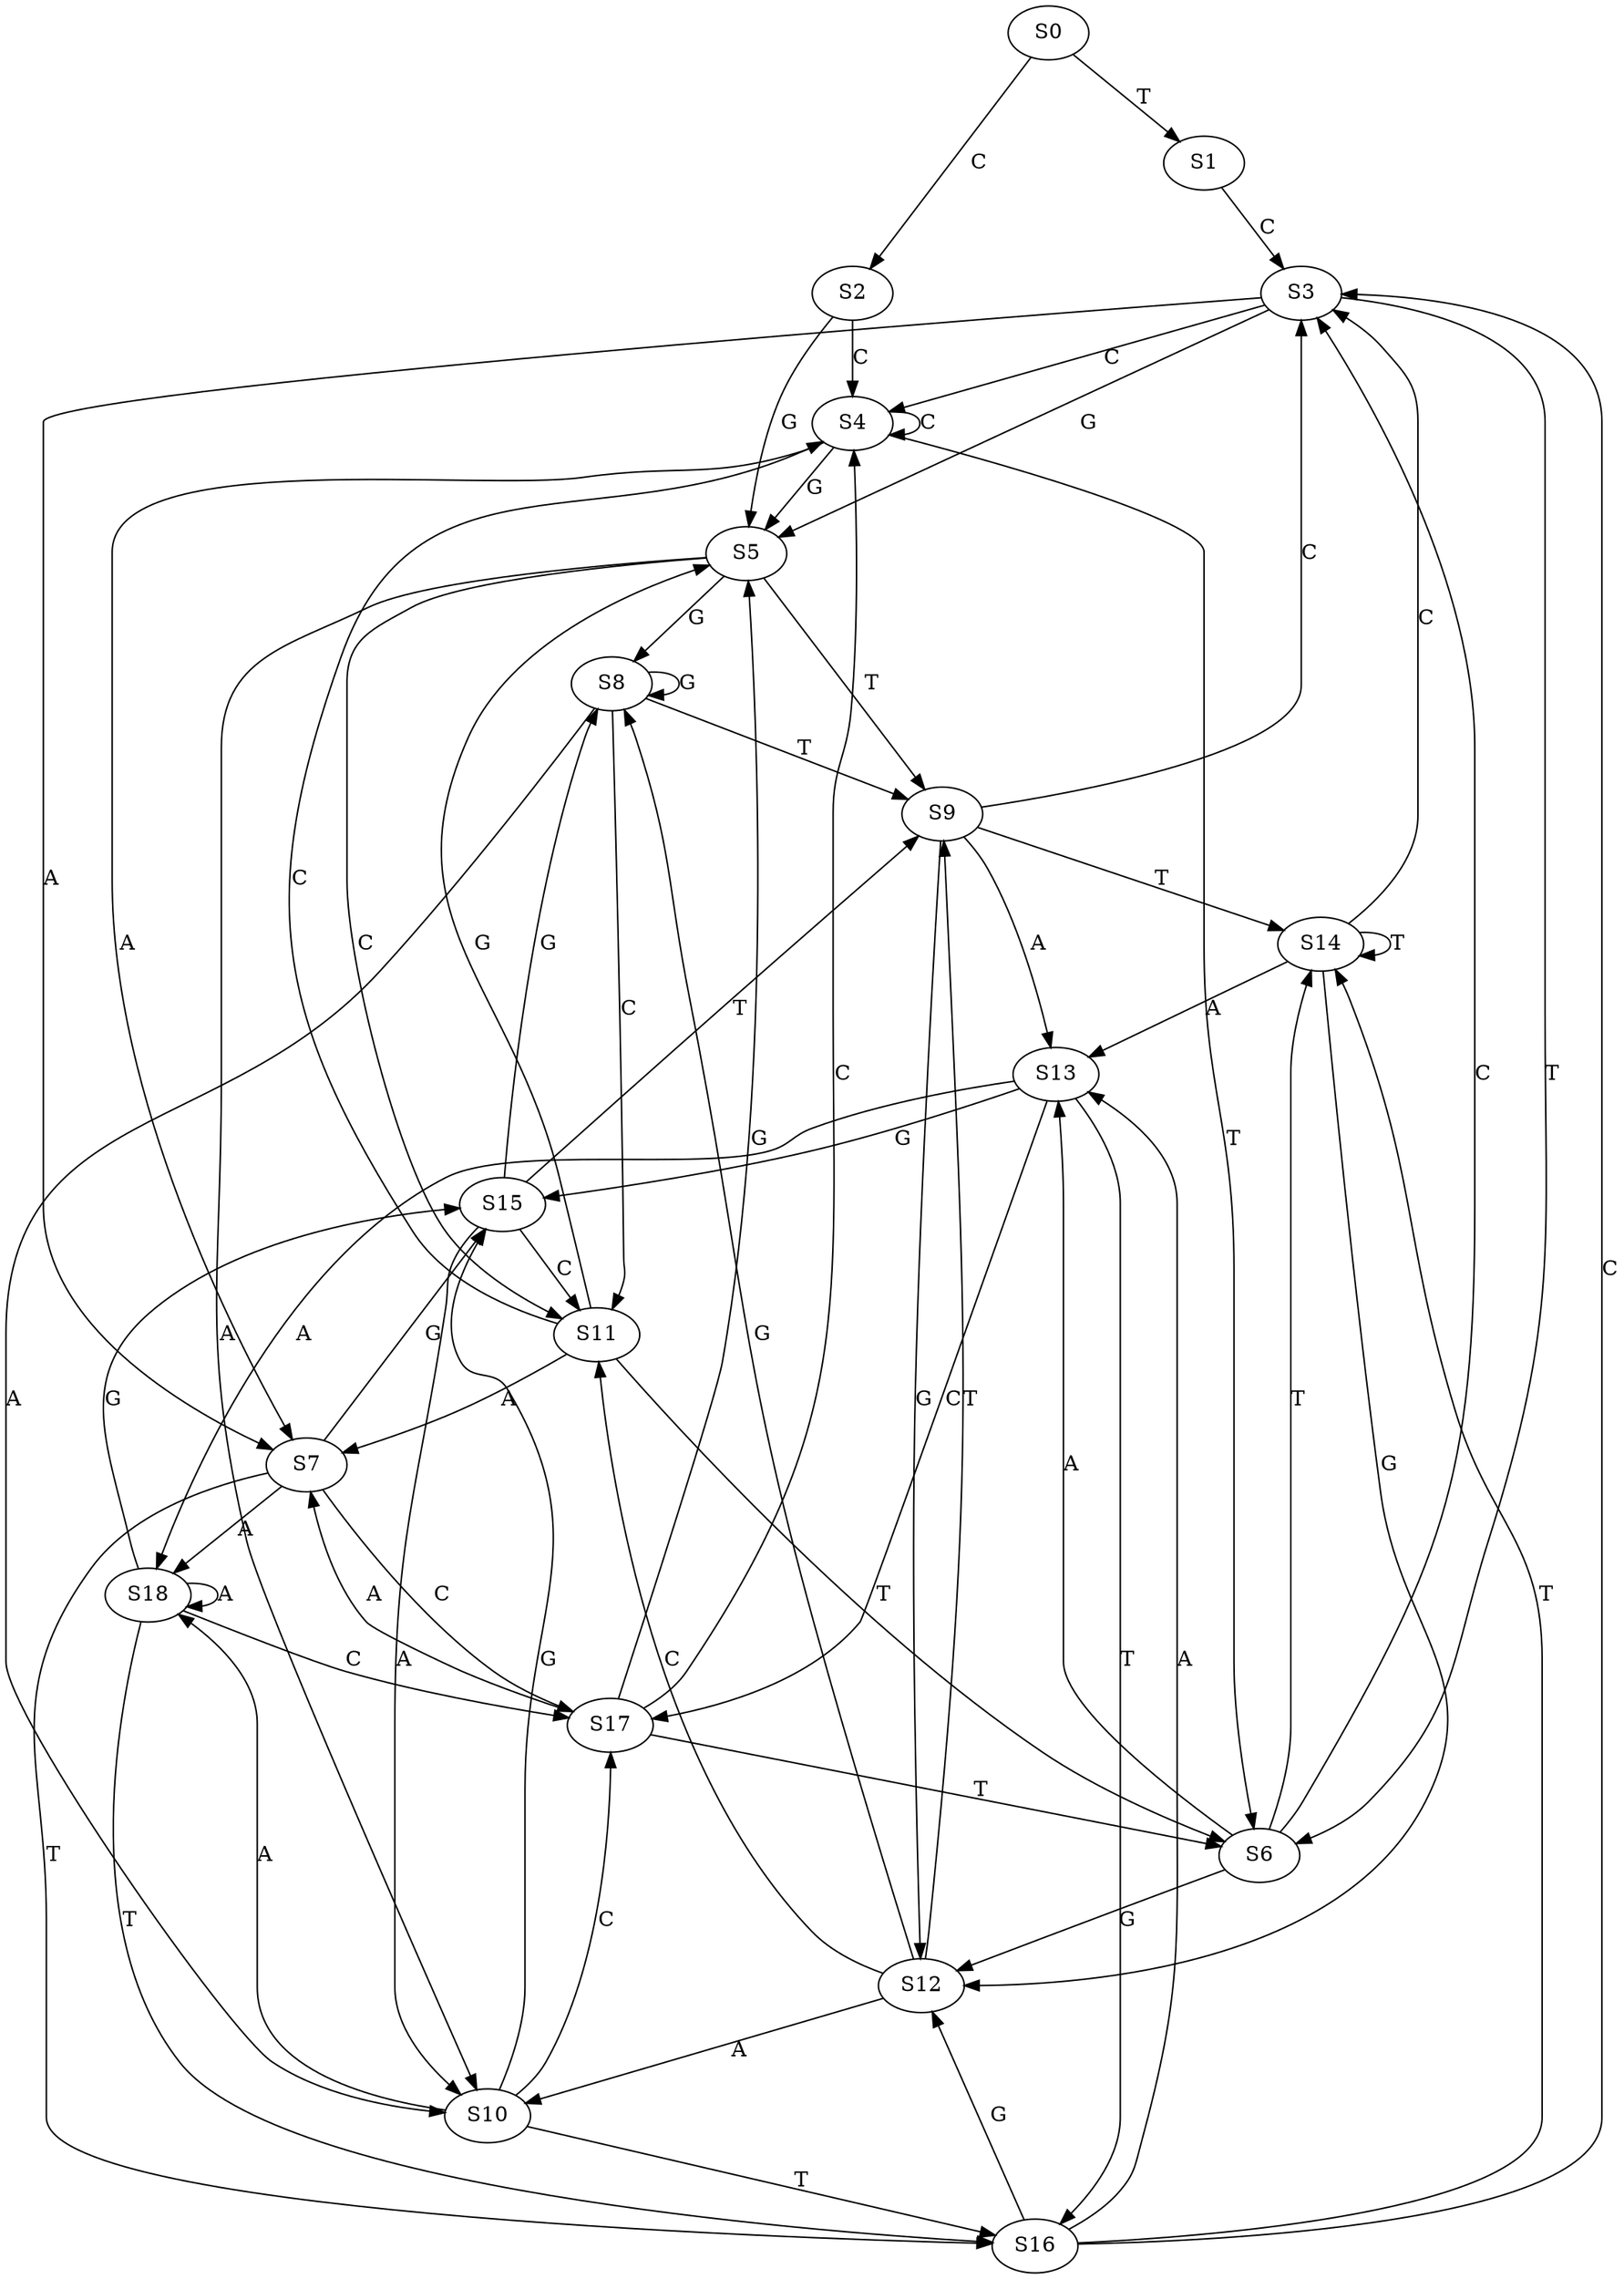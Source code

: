 strict digraph  {
	S0 -> S1 [ label = T ];
	S0 -> S2 [ label = C ];
	S1 -> S3 [ label = C ];
	S2 -> S4 [ label = C ];
	S2 -> S5 [ label = G ];
	S3 -> S6 [ label = T ];
	S3 -> S5 [ label = G ];
	S3 -> S4 [ label = C ];
	S3 -> S7 [ label = A ];
	S4 -> S5 [ label = G ];
	S4 -> S4 [ label = C ];
	S4 -> S7 [ label = A ];
	S4 -> S6 [ label = T ];
	S5 -> S8 [ label = G ];
	S5 -> S9 [ label = T ];
	S5 -> S10 [ label = A ];
	S5 -> S11 [ label = C ];
	S6 -> S12 [ label = G ];
	S6 -> S3 [ label = C ];
	S6 -> S13 [ label = A ];
	S6 -> S14 [ label = T ];
	S7 -> S15 [ label = G ];
	S7 -> S16 [ label = T ];
	S7 -> S17 [ label = C ];
	S7 -> S18 [ label = A ];
	S8 -> S10 [ label = A ];
	S8 -> S9 [ label = T ];
	S8 -> S8 [ label = G ];
	S8 -> S11 [ label = C ];
	S9 -> S13 [ label = A ];
	S9 -> S3 [ label = C ];
	S9 -> S12 [ label = G ];
	S9 -> S14 [ label = T ];
	S10 -> S15 [ label = G ];
	S10 -> S18 [ label = A ];
	S10 -> S17 [ label = C ];
	S10 -> S16 [ label = T ];
	S11 -> S4 [ label = C ];
	S11 -> S6 [ label = T ];
	S11 -> S5 [ label = G ];
	S11 -> S7 [ label = A ];
	S12 -> S10 [ label = A ];
	S12 -> S9 [ label = T ];
	S12 -> S11 [ label = C ];
	S12 -> S8 [ label = G ];
	S13 -> S15 [ label = G ];
	S13 -> S16 [ label = T ];
	S13 -> S18 [ label = A ];
	S13 -> S17 [ label = C ];
	S14 -> S3 [ label = C ];
	S14 -> S12 [ label = G ];
	S14 -> S14 [ label = T ];
	S14 -> S13 [ label = A ];
	S15 -> S9 [ label = T ];
	S15 -> S8 [ label = G ];
	S15 -> S10 [ label = A ];
	S15 -> S11 [ label = C ];
	S16 -> S13 [ label = A ];
	S16 -> S3 [ label = C ];
	S16 -> S14 [ label = T ];
	S16 -> S12 [ label = G ];
	S17 -> S7 [ label = A ];
	S17 -> S6 [ label = T ];
	S17 -> S4 [ label = C ];
	S17 -> S5 [ label = G ];
	S18 -> S16 [ label = T ];
	S18 -> S17 [ label = C ];
	S18 -> S15 [ label = G ];
	S18 -> S18 [ label = A ];
}
